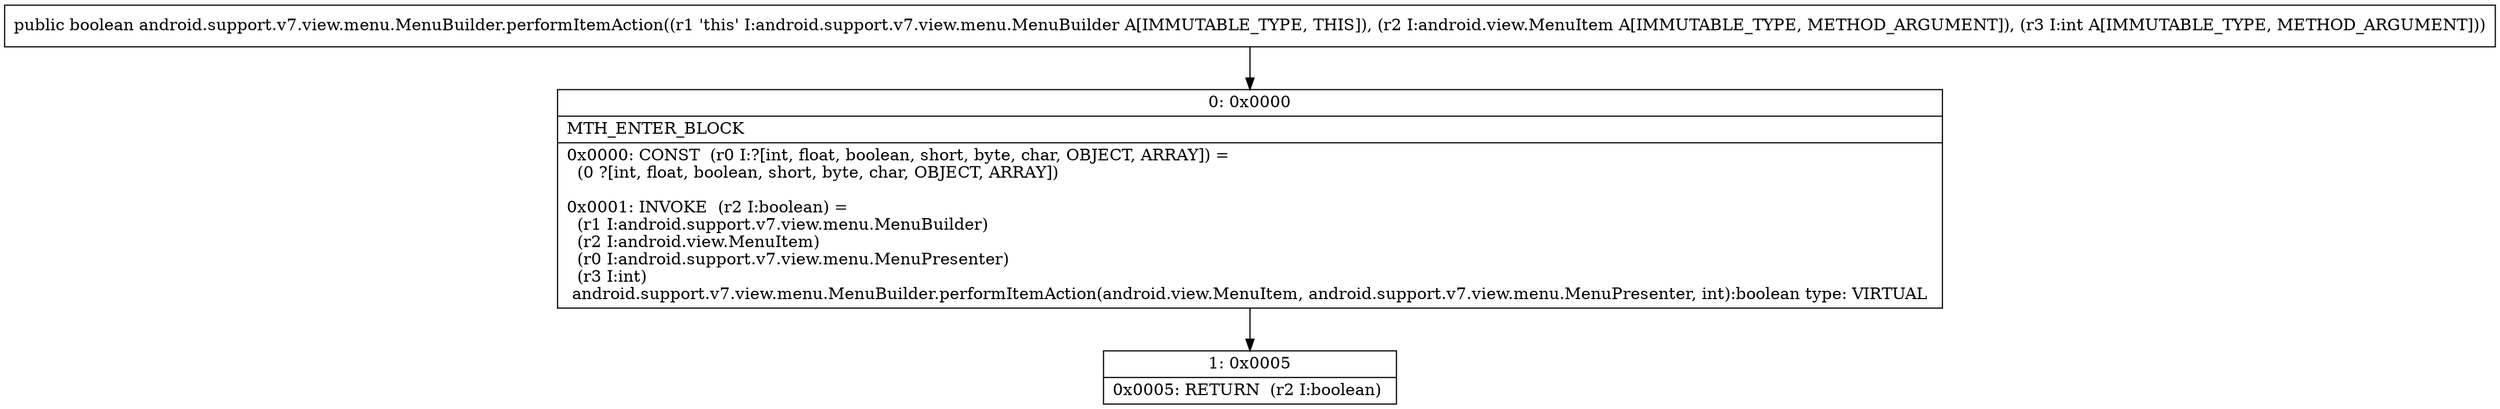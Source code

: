 digraph "CFG forandroid.support.v7.view.menu.MenuBuilder.performItemAction(Landroid\/view\/MenuItem;I)Z" {
Node_0 [shape=record,label="{0\:\ 0x0000|MTH_ENTER_BLOCK\l|0x0000: CONST  (r0 I:?[int, float, boolean, short, byte, char, OBJECT, ARRAY]) = \l  (0 ?[int, float, boolean, short, byte, char, OBJECT, ARRAY])\l \l0x0001: INVOKE  (r2 I:boolean) = \l  (r1 I:android.support.v7.view.menu.MenuBuilder)\l  (r2 I:android.view.MenuItem)\l  (r0 I:android.support.v7.view.menu.MenuPresenter)\l  (r3 I:int)\l android.support.v7.view.menu.MenuBuilder.performItemAction(android.view.MenuItem, android.support.v7.view.menu.MenuPresenter, int):boolean type: VIRTUAL \l}"];
Node_1 [shape=record,label="{1\:\ 0x0005|0x0005: RETURN  (r2 I:boolean) \l}"];
MethodNode[shape=record,label="{public boolean android.support.v7.view.menu.MenuBuilder.performItemAction((r1 'this' I:android.support.v7.view.menu.MenuBuilder A[IMMUTABLE_TYPE, THIS]), (r2 I:android.view.MenuItem A[IMMUTABLE_TYPE, METHOD_ARGUMENT]), (r3 I:int A[IMMUTABLE_TYPE, METHOD_ARGUMENT])) }"];
MethodNode -> Node_0;
Node_0 -> Node_1;
}

